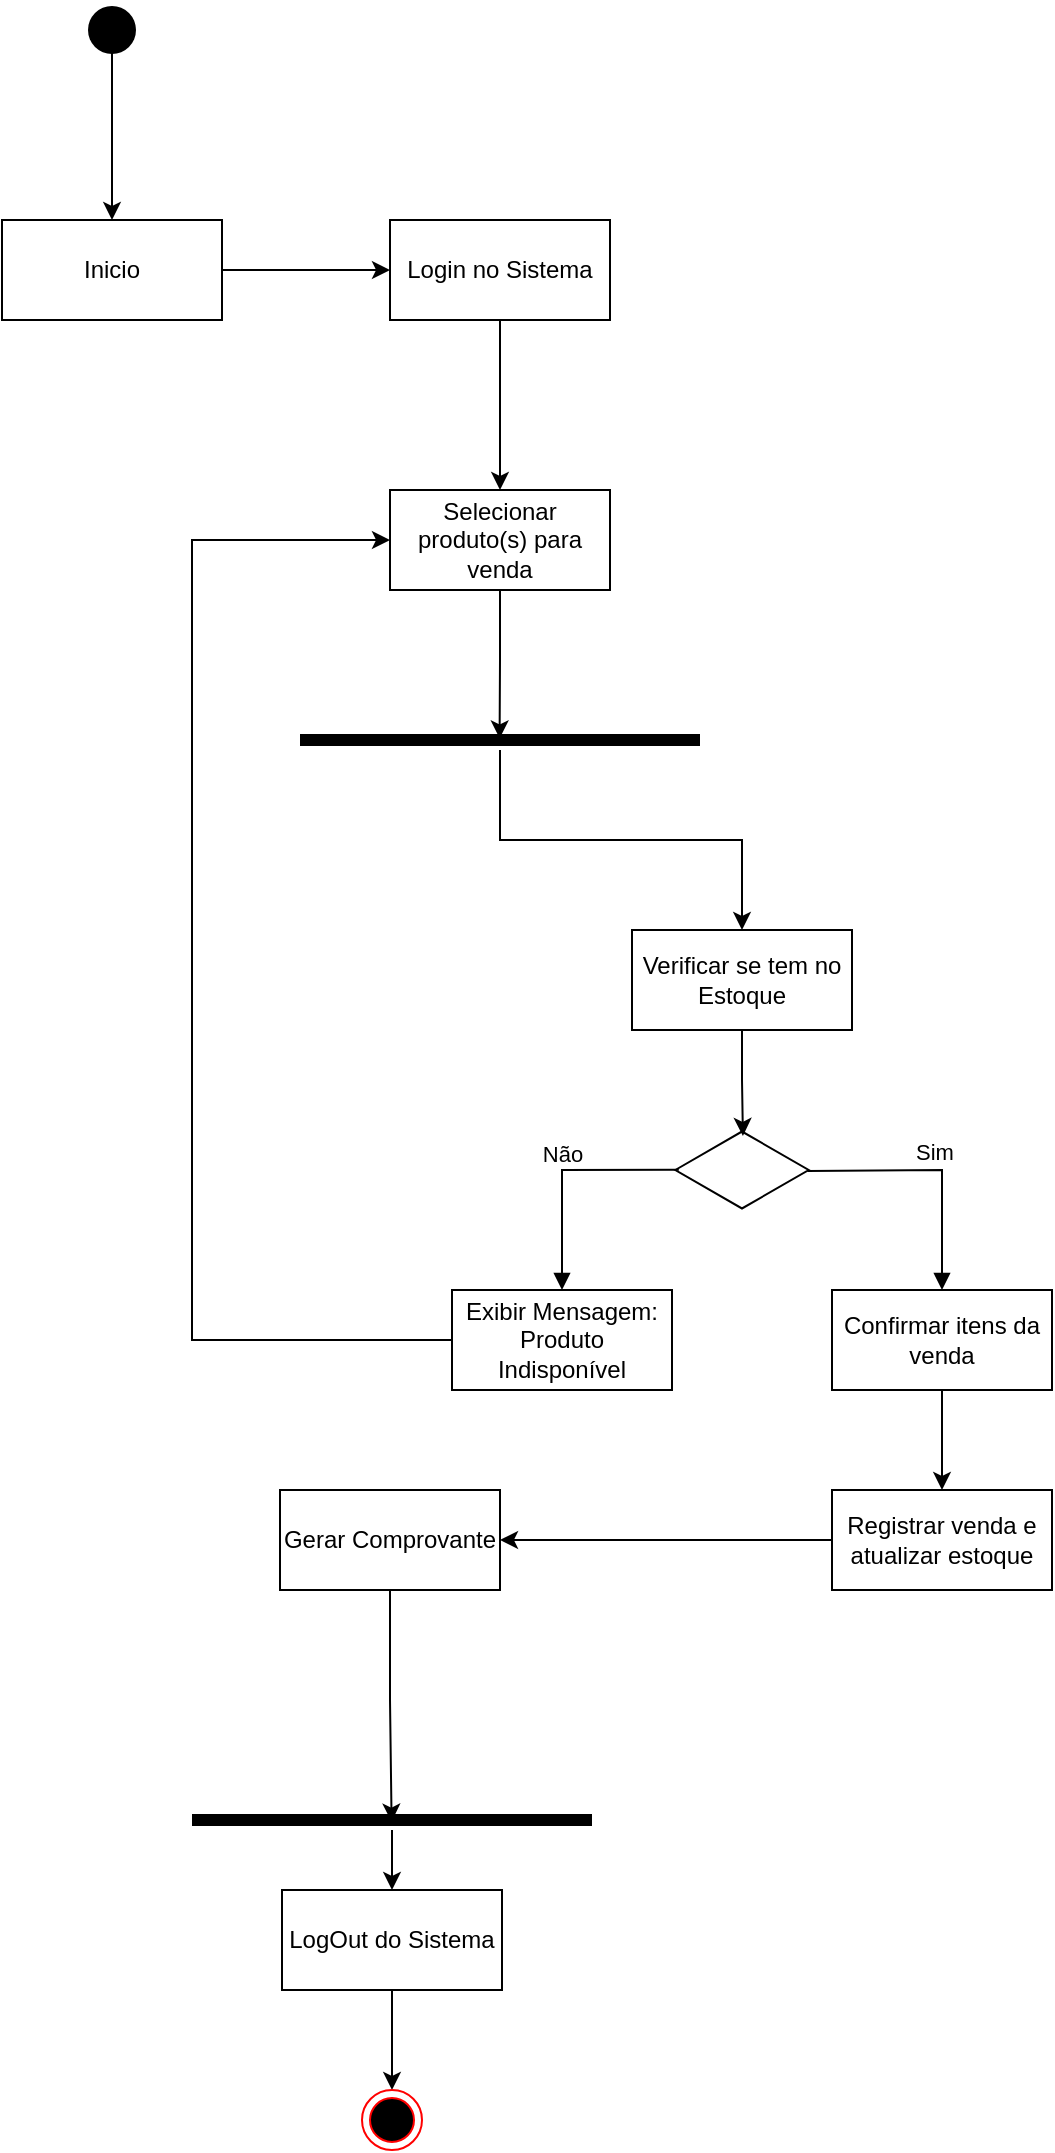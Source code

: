 <mxfile version="26.2.12">
  <diagram name="Página-1" id="L874OeUKL5UDN4u9RAxI">
    <mxGraphModel dx="833" dy="488" grid="1" gridSize="10" guides="1" tooltips="1" connect="1" arrows="1" fold="1" page="1" pageScale="1" pageWidth="827" pageHeight="1169" background="#FFFFFF" math="0" shadow="0">
      <root>
        <mxCell id="0" />
        <mxCell id="1" parent="0" />
        <mxCell id="LKWqLOy8XeAvbljt_TPh-11" style="edgeStyle=orthogonalEdgeStyle;rounded=0;orthogonalLoop=1;jettySize=auto;html=1;" edge="1" parent="1" source="LKWqLOy8XeAvbljt_TPh-1" target="LKWqLOy8XeAvbljt_TPh-3">
          <mxGeometry relative="1" as="geometry" />
        </mxCell>
        <mxCell id="LKWqLOy8XeAvbljt_TPh-1" value="" style="shape=waypoint;sketch=0;fillStyle=solid;size=6;pointerEvents=1;points=[];fillColor=none;resizable=0;rotatable=0;perimeter=centerPerimeter;snapToPoint=1;strokeWidth=10;" vertex="1" parent="1">
          <mxGeometry x="210" y="120" width="20" height="20" as="geometry" />
        </mxCell>
        <mxCell id="LKWqLOy8XeAvbljt_TPh-12" style="edgeStyle=orthogonalEdgeStyle;rounded=0;orthogonalLoop=1;jettySize=auto;html=1;" edge="1" parent="1" source="LKWqLOy8XeAvbljt_TPh-3" target="LKWqLOy8XeAvbljt_TPh-5">
          <mxGeometry relative="1" as="geometry" />
        </mxCell>
        <mxCell id="LKWqLOy8XeAvbljt_TPh-3" value="Inicio" style="html=1;whiteSpace=wrap;" vertex="1" parent="1">
          <mxGeometry x="165" y="225" width="110" height="50" as="geometry" />
        </mxCell>
        <mxCell id="LKWqLOy8XeAvbljt_TPh-13" style="edgeStyle=orthogonalEdgeStyle;rounded=0;orthogonalLoop=1;jettySize=auto;html=1;" edge="1" parent="1" source="LKWqLOy8XeAvbljt_TPh-5" target="LKWqLOy8XeAvbljt_TPh-8">
          <mxGeometry relative="1" as="geometry" />
        </mxCell>
        <mxCell id="LKWqLOy8XeAvbljt_TPh-5" value="Login no Sistema" style="html=1;whiteSpace=wrap;" vertex="1" parent="1">
          <mxGeometry x="359" y="225" width="110" height="50" as="geometry" />
        </mxCell>
        <mxCell id="LKWqLOy8XeAvbljt_TPh-9" style="edgeStyle=orthogonalEdgeStyle;rounded=0;orthogonalLoop=1;jettySize=auto;html=1;entryX=0.499;entryY=0.42;entryDx=0;entryDy=0;entryPerimeter=0;" edge="1" parent="1" source="LKWqLOy8XeAvbljt_TPh-8" target="LKWqLOy8XeAvbljt_TPh-18">
          <mxGeometry relative="1" as="geometry">
            <mxPoint x="414" y="500" as="targetPoint" />
          </mxGeometry>
        </mxCell>
        <mxCell id="LKWqLOy8XeAvbljt_TPh-8" value="Selecionar produto(s) para venda" style="html=1;whiteSpace=wrap;" vertex="1" parent="1">
          <mxGeometry x="359" y="360" width="110" height="50" as="geometry" />
        </mxCell>
        <mxCell id="LKWqLOy8XeAvbljt_TPh-24" style="edgeStyle=orthogonalEdgeStyle;rounded=0;orthogonalLoop=1;jettySize=auto;html=1;" edge="1" parent="1" source="LKWqLOy8XeAvbljt_TPh-18" target="LKWqLOy8XeAvbljt_TPh-22">
          <mxGeometry relative="1" as="geometry" />
        </mxCell>
        <mxCell id="LKWqLOy8XeAvbljt_TPh-18" value="" style="shape=line;html=1;strokeWidth=6;strokeColor=#000000;" vertex="1" parent="1">
          <mxGeometry x="314" y="480" width="200" height="10" as="geometry" />
        </mxCell>
        <mxCell id="LKWqLOy8XeAvbljt_TPh-22" value="Verificar se tem no Estoque" style="html=1;whiteSpace=wrap;" vertex="1" parent="1">
          <mxGeometry x="480" y="580" width="110" height="50" as="geometry" />
        </mxCell>
        <mxCell id="LKWqLOy8XeAvbljt_TPh-25" value="" style="html=1;whiteSpace=wrap;aspect=fixed;shape=isoRectangle;" vertex="1" parent="1">
          <mxGeometry x="501.66" y="680" width="66.67" height="40" as="geometry" />
        </mxCell>
        <mxCell id="LKWqLOy8XeAvbljt_TPh-26" style="edgeStyle=orthogonalEdgeStyle;rounded=0;orthogonalLoop=1;jettySize=auto;html=1;entryX=0.507;entryY=0.074;entryDx=0;entryDy=0;entryPerimeter=0;" edge="1" parent="1" source="LKWqLOy8XeAvbljt_TPh-22" target="LKWqLOy8XeAvbljt_TPh-25">
          <mxGeometry relative="1" as="geometry" />
        </mxCell>
        <mxCell id="LKWqLOy8XeAvbljt_TPh-27" value="Não" style="html=1;verticalAlign=bottom;endArrow=block;curved=0;rounded=0;exitX=0.026;exitY=0.498;exitDx=0;exitDy=0;exitPerimeter=0;entryX=0.5;entryY=0;entryDx=0;entryDy=0;" edge="1" parent="1" source="LKWqLOy8XeAvbljt_TPh-25" target="LKWqLOy8XeAvbljt_TPh-29">
          <mxGeometry width="80" relative="1" as="geometry">
            <mxPoint x="370" y="690" as="sourcePoint" />
            <mxPoint x="440" y="760" as="targetPoint" />
            <Array as="points">
              <mxPoint x="445" y="700" />
            </Array>
          </mxGeometry>
        </mxCell>
        <mxCell id="LKWqLOy8XeAvbljt_TPh-28" value="Sim" style="html=1;verticalAlign=bottom;endArrow=block;curved=0;rounded=0;exitX=0.991;exitY=0.511;exitDx=0;exitDy=0;exitPerimeter=0;entryX=0.5;entryY=0;entryDx=0;entryDy=0;" edge="1" parent="1" source="LKWqLOy8XeAvbljt_TPh-25" target="LKWqLOy8XeAvbljt_TPh-30">
          <mxGeometry width="80" relative="1" as="geometry">
            <mxPoint x="517" y="710" as="sourcePoint" />
            <mxPoint x="640" y="770" as="targetPoint" />
            <Array as="points">
              <mxPoint x="635" y="700" />
            </Array>
          </mxGeometry>
        </mxCell>
        <mxCell id="LKWqLOy8XeAvbljt_TPh-51" style="edgeStyle=orthogonalEdgeStyle;rounded=0;orthogonalLoop=1;jettySize=auto;html=1;entryX=0;entryY=0.5;entryDx=0;entryDy=0;" edge="1" parent="1" source="LKWqLOy8XeAvbljt_TPh-29" target="LKWqLOy8XeAvbljt_TPh-8">
          <mxGeometry relative="1" as="geometry">
            <Array as="points">
              <mxPoint x="260" y="785" />
              <mxPoint x="260" y="385" />
            </Array>
          </mxGeometry>
        </mxCell>
        <mxCell id="LKWqLOy8XeAvbljt_TPh-29" value="Exibir Mensagem: Produto Indisponível" style="html=1;whiteSpace=wrap;" vertex="1" parent="1">
          <mxGeometry x="390" y="760" width="110" height="50" as="geometry" />
        </mxCell>
        <mxCell id="LKWqLOy8XeAvbljt_TPh-34" style="edgeStyle=orthogonalEdgeStyle;rounded=0;orthogonalLoop=1;jettySize=auto;html=1;entryX=0.5;entryY=0;entryDx=0;entryDy=0;" edge="1" parent="1" source="LKWqLOy8XeAvbljt_TPh-30" target="LKWqLOy8XeAvbljt_TPh-33">
          <mxGeometry relative="1" as="geometry" />
        </mxCell>
        <mxCell id="LKWqLOy8XeAvbljt_TPh-30" value="Confirmar itens da venda" style="html=1;whiteSpace=wrap;" vertex="1" parent="1">
          <mxGeometry x="580" y="760" width="110" height="50" as="geometry" />
        </mxCell>
        <mxCell id="LKWqLOy8XeAvbljt_TPh-33" value="Registrar venda e atualizar estoque" style="html=1;whiteSpace=wrap;" vertex="1" parent="1">
          <mxGeometry x="580" y="860" width="110" height="50" as="geometry" />
        </mxCell>
        <mxCell id="LKWqLOy8XeAvbljt_TPh-46" style="edgeStyle=orthogonalEdgeStyle;rounded=0;orthogonalLoop=1;jettySize=auto;html=1;entryX=0.5;entryY=0;entryDx=0;entryDy=0;" edge="1" parent="1" source="LKWqLOy8XeAvbljt_TPh-43" target="LKWqLOy8XeAvbljt_TPh-45">
          <mxGeometry relative="1" as="geometry" />
        </mxCell>
        <mxCell id="LKWqLOy8XeAvbljt_TPh-43" value="" style="shape=line;html=1;strokeWidth=6;strokeColor=#000000;" vertex="1" parent="1">
          <mxGeometry x="260" y="1020" width="200" height="10" as="geometry" />
        </mxCell>
        <mxCell id="LKWqLOy8XeAvbljt_TPh-48" style="edgeStyle=orthogonalEdgeStyle;rounded=0;orthogonalLoop=1;jettySize=auto;html=1;entryX=0.5;entryY=0;entryDx=0;entryDy=0;" edge="1" parent="1" source="LKWqLOy8XeAvbljt_TPh-45" target="LKWqLOy8XeAvbljt_TPh-47">
          <mxGeometry relative="1" as="geometry" />
        </mxCell>
        <mxCell id="LKWqLOy8XeAvbljt_TPh-45" value="LogOut do Sistema" style="html=1;whiteSpace=wrap;" vertex="1" parent="1">
          <mxGeometry x="305" y="1060" width="110" height="50" as="geometry" />
        </mxCell>
        <mxCell id="LKWqLOy8XeAvbljt_TPh-47" value="" style="ellipse;html=1;shape=endState;fillColor=#000000;strokeColor=#ff0000;" vertex="1" parent="1">
          <mxGeometry x="345" y="1160" width="30" height="30" as="geometry" />
        </mxCell>
        <mxCell id="LKWqLOy8XeAvbljt_TPh-49" value="" style="edgeStyle=orthogonalEdgeStyle;rounded=0;orthogonalLoop=1;jettySize=auto;html=1;entryX=1;entryY=0.5;entryDx=0;entryDy=0;" edge="1" parent="1" source="LKWqLOy8XeAvbljt_TPh-33" target="LKWqLOy8XeAvbljt_TPh-31">
          <mxGeometry relative="1" as="geometry">
            <mxPoint x="580" y="960" as="targetPoint" />
            <mxPoint x="635" y="910" as="sourcePoint" />
            <Array as="points" />
          </mxGeometry>
        </mxCell>
        <mxCell id="LKWqLOy8XeAvbljt_TPh-31" value="Gerar Comprovante" style="html=1;whiteSpace=wrap;" vertex="1" parent="1">
          <mxGeometry x="304" y="860" width="110" height="50" as="geometry" />
        </mxCell>
        <mxCell id="LKWqLOy8XeAvbljt_TPh-50" style="edgeStyle=orthogonalEdgeStyle;rounded=0;orthogonalLoop=1;jettySize=auto;html=1;entryX=0.499;entryY=0.583;entryDx=0;entryDy=0;entryPerimeter=0;" edge="1" parent="1" source="LKWqLOy8XeAvbljt_TPh-31" target="LKWqLOy8XeAvbljt_TPh-43">
          <mxGeometry relative="1" as="geometry" />
        </mxCell>
      </root>
    </mxGraphModel>
  </diagram>
</mxfile>
